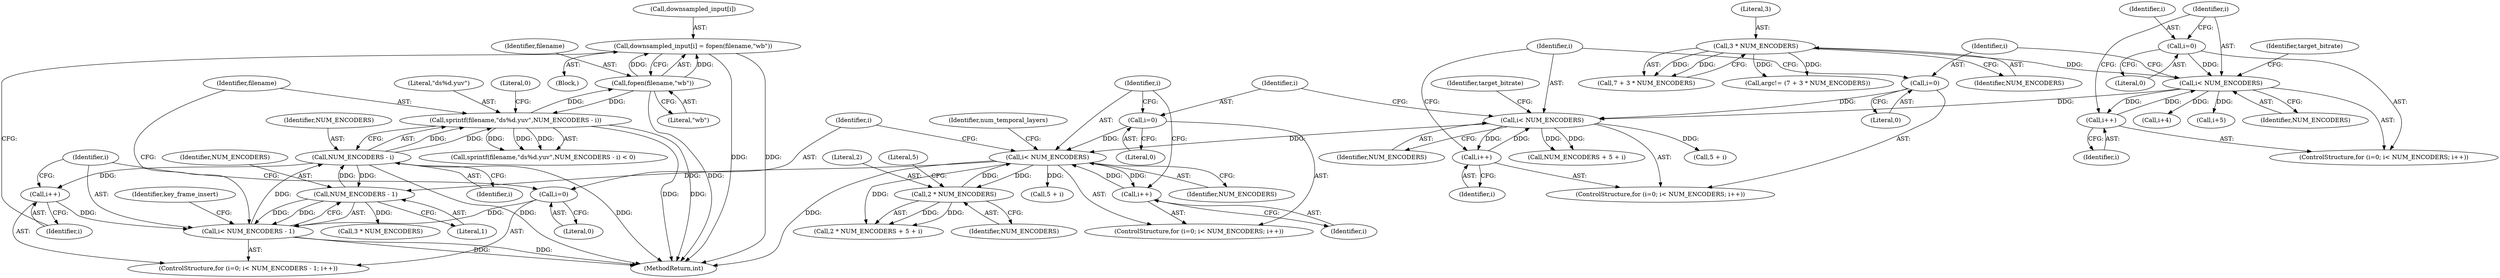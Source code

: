 digraph "0_Android_5a9753fca56f0eeb9f61e342b2fccffc364f9426_22@API" {
"1000429" [label="(Call,downsampled_input[i] = fopen(filename,\"wb\"))"];
"1000433" [label="(Call,fopen(filename,\"wb\"))"];
"1000419" [label="(Call,sprintf(filename,\"ds%d.yuv\",NUM_ENCODERS - i))"];
"1000422" [label="(Call,NUM_ENCODERS - i)"];
"1000411" [label="(Call,NUM_ENCODERS - 1)"];
"1000368" [label="(Call,i< NUM_ENCODERS)"];
"1000365" [label="(Call,i=0)"];
"1000371" [label="(Call,i++)"];
"1000382" [label="(Call,2 * NUM_ENCODERS)"];
"1000344" [label="(Call,i< NUM_ENCODERS)"];
"1000347" [label="(Call,i++)"];
"1000341" [label="(Call,i=0)"];
"1000302" [label="(Call,i< NUM_ENCODERS)"];
"1000305" [label="(Call,i++)"];
"1000299" [label="(Call,i=0)"];
"1000228" [label="(Call,3 * NUM_ENCODERS)"];
"1000409" [label="(Call,i< NUM_ENCODERS - 1)"];
"1000406" [label="(Call,i=0)"];
"1000414" [label="(Call,i++)"];
"1000408" [label="(Literal,0)"];
"1000405" [label="(ControlStructure,for (i=0; i< NUM_ENCODERS - 1; i++))"];
"1000337" [label="(Call,i+4)"];
"1000422" [label="(Call,NUM_ENCODERS - i)"];
"1000368" [label="(Call,i< NUM_ENCODERS)"];
"1000329" [label="(Call,i+5)"];
"1000359" [label="(Call,5 + i)"];
"1000420" [label="(Identifier,filename)"];
"1000386" [label="(Literal,5)"];
"1000226" [label="(Call,7 + 3 * NUM_ENCODERS)"];
"1000411" [label="(Call,NUM_ENCODERS - 1)"];
"1000342" [label="(Identifier,i)"];
"1000410" [label="(Identifier,i)"];
"1000344" [label="(Call,i< NUM_ENCODERS)"];
"1000340" [label="(ControlStructure,for (i=0; i< NUM_ENCODERS; i++))"];
"1000414" [label="(Call,i++)"];
"1000229" [label="(Literal,3)"];
"1000434" [label="(Identifier,filename)"];
"1000311" [label="(Identifier,target_bitrate)"];
"1000303" [label="(Identifier,i)"];
"1000383" [label="(Literal,2)"];
"1000437" [label="(Identifier,key_frame_insert)"];
"1000421" [label="(Literal,\"ds%d.yuv\")"];
"1000419" [label="(Call,sprintf(filename,\"ds%d.yuv\",NUM_ENCODERS - i))"];
"1000412" [label="(Identifier,NUM_ENCODERS)"];
"1000298" [label="(ControlStructure,for (i=0; i< NUM_ENCODERS; i++))"];
"1000433" [label="(Call,fopen(filename,\"wb\"))"];
"1000407" [label="(Identifier,i)"];
"1000224" [label="(Call,argc!= (7 + 3 * NUM_ENCODERS))"];
"1000367" [label="(Literal,0)"];
"1000435" [label="(Literal,\"wb\")"];
"1000369" [label="(Identifier,i)"];
"1000306" [label="(Identifier,i)"];
"1000305" [label="(Call,i++)"];
"1000341" [label="(Call,i=0)"];
"1000423" [label="(Identifier,NUM_ENCODERS)"];
"1000346" [label="(Identifier,NUM_ENCODERS)"];
"1000381" [label="(Call,2 * NUM_ENCODERS + 5 + i)"];
"1000409" [label="(Call,i< NUM_ENCODERS - 1)"];
"1000416" [label="(Block,)"];
"1001731" [label="(MethodReturn,int)"];
"1000301" [label="(Literal,0)"];
"1000376" [label="(Identifier,num_temporal_layers)"];
"1000304" [label="(Identifier,NUM_ENCODERS)"];
"1000418" [label="(Call,sprintf(filename,\"ds%d.yuv\",NUM_ENCODERS - i) < 0)"];
"1000429" [label="(Call,downsampled_input[i] = fopen(filename,\"wb\"))"];
"1000364" [label="(ControlStructure,for (i=0; i< NUM_ENCODERS; i++))"];
"1000352" [label="(Identifier,target_bitrate)"];
"1000442" [label="(Call,3 * NUM_ENCODERS)"];
"1000348" [label="(Identifier,i)"];
"1000343" [label="(Literal,0)"];
"1000415" [label="(Identifier,i)"];
"1000424" [label="(Identifier,i)"];
"1000384" [label="(Identifier,NUM_ENCODERS)"];
"1000345" [label="(Identifier,i)"];
"1000302" [label="(Call,i< NUM_ENCODERS)"];
"1000357" [label="(Call,NUM_ENCODERS + 5 + i)"];
"1000300" [label="(Identifier,i)"];
"1000370" [label="(Identifier,NUM_ENCODERS)"];
"1000382" [label="(Call,2 * NUM_ENCODERS)"];
"1000385" [label="(Call,5 + i)"];
"1000299" [label="(Call,i=0)"];
"1000425" [label="(Literal,0)"];
"1000347" [label="(Call,i++)"];
"1000413" [label="(Literal,1)"];
"1000366" [label="(Identifier,i)"];
"1000230" [label="(Identifier,NUM_ENCODERS)"];
"1000365" [label="(Call,i=0)"];
"1000406" [label="(Call,i=0)"];
"1000372" [label="(Identifier,i)"];
"1000371" [label="(Call,i++)"];
"1000430" [label="(Call,downsampled_input[i])"];
"1000228" [label="(Call,3 * NUM_ENCODERS)"];
"1000429" -> "1000416"  [label="AST: "];
"1000429" -> "1000433"  [label="CFG: "];
"1000430" -> "1000429"  [label="AST: "];
"1000433" -> "1000429"  [label="AST: "];
"1000415" -> "1000429"  [label="CFG: "];
"1000429" -> "1001731"  [label="DDG: "];
"1000429" -> "1001731"  [label="DDG: "];
"1000433" -> "1000429"  [label="DDG: "];
"1000433" -> "1000429"  [label="DDG: "];
"1000433" -> "1000435"  [label="CFG: "];
"1000434" -> "1000433"  [label="AST: "];
"1000435" -> "1000433"  [label="AST: "];
"1000433" -> "1001731"  [label="DDG: "];
"1000433" -> "1000419"  [label="DDG: "];
"1000419" -> "1000433"  [label="DDG: "];
"1000419" -> "1000418"  [label="AST: "];
"1000419" -> "1000422"  [label="CFG: "];
"1000420" -> "1000419"  [label="AST: "];
"1000421" -> "1000419"  [label="AST: "];
"1000422" -> "1000419"  [label="AST: "];
"1000425" -> "1000419"  [label="CFG: "];
"1000419" -> "1001731"  [label="DDG: "];
"1000419" -> "1001731"  [label="DDG: "];
"1000419" -> "1000418"  [label="DDG: "];
"1000419" -> "1000418"  [label="DDG: "];
"1000419" -> "1000418"  [label="DDG: "];
"1000422" -> "1000419"  [label="DDG: "];
"1000422" -> "1000419"  [label="DDG: "];
"1000422" -> "1000424"  [label="CFG: "];
"1000423" -> "1000422"  [label="AST: "];
"1000424" -> "1000422"  [label="AST: "];
"1000422" -> "1001731"  [label="DDG: "];
"1000422" -> "1001731"  [label="DDG: "];
"1000422" -> "1000411"  [label="DDG: "];
"1000422" -> "1000414"  [label="DDG: "];
"1000411" -> "1000422"  [label="DDG: "];
"1000409" -> "1000422"  [label="DDG: "];
"1000411" -> "1000409"  [label="AST: "];
"1000411" -> "1000413"  [label="CFG: "];
"1000412" -> "1000411"  [label="AST: "];
"1000413" -> "1000411"  [label="AST: "];
"1000409" -> "1000411"  [label="CFG: "];
"1000411" -> "1000409"  [label="DDG: "];
"1000411" -> "1000409"  [label="DDG: "];
"1000368" -> "1000411"  [label="DDG: "];
"1000411" -> "1000442"  [label="DDG: "];
"1000368" -> "1000364"  [label="AST: "];
"1000368" -> "1000370"  [label="CFG: "];
"1000369" -> "1000368"  [label="AST: "];
"1000370" -> "1000368"  [label="AST: "];
"1000376" -> "1000368"  [label="CFG: "];
"1000407" -> "1000368"  [label="CFG: "];
"1000368" -> "1001731"  [label="DDG: "];
"1000365" -> "1000368"  [label="DDG: "];
"1000371" -> "1000368"  [label="DDG: "];
"1000382" -> "1000368"  [label="DDG: "];
"1000344" -> "1000368"  [label="DDG: "];
"1000368" -> "1000371"  [label="DDG: "];
"1000368" -> "1000382"  [label="DDG: "];
"1000368" -> "1000381"  [label="DDG: "];
"1000368" -> "1000385"  [label="DDG: "];
"1000365" -> "1000364"  [label="AST: "];
"1000365" -> "1000367"  [label="CFG: "];
"1000366" -> "1000365"  [label="AST: "];
"1000367" -> "1000365"  [label="AST: "];
"1000369" -> "1000365"  [label="CFG: "];
"1000371" -> "1000364"  [label="AST: "];
"1000371" -> "1000372"  [label="CFG: "];
"1000372" -> "1000371"  [label="AST: "];
"1000369" -> "1000371"  [label="CFG: "];
"1000382" -> "1000381"  [label="AST: "];
"1000382" -> "1000384"  [label="CFG: "];
"1000383" -> "1000382"  [label="AST: "];
"1000384" -> "1000382"  [label="AST: "];
"1000386" -> "1000382"  [label="CFG: "];
"1000382" -> "1000381"  [label="DDG: "];
"1000382" -> "1000381"  [label="DDG: "];
"1000344" -> "1000340"  [label="AST: "];
"1000344" -> "1000346"  [label="CFG: "];
"1000345" -> "1000344"  [label="AST: "];
"1000346" -> "1000344"  [label="AST: "];
"1000352" -> "1000344"  [label="CFG: "];
"1000366" -> "1000344"  [label="CFG: "];
"1000347" -> "1000344"  [label="DDG: "];
"1000341" -> "1000344"  [label="DDG: "];
"1000302" -> "1000344"  [label="DDG: "];
"1000344" -> "1000347"  [label="DDG: "];
"1000344" -> "1000357"  [label="DDG: "];
"1000344" -> "1000357"  [label="DDG: "];
"1000344" -> "1000359"  [label="DDG: "];
"1000347" -> "1000340"  [label="AST: "];
"1000347" -> "1000348"  [label="CFG: "];
"1000348" -> "1000347"  [label="AST: "];
"1000345" -> "1000347"  [label="CFG: "];
"1000341" -> "1000340"  [label="AST: "];
"1000341" -> "1000343"  [label="CFG: "];
"1000342" -> "1000341"  [label="AST: "];
"1000343" -> "1000341"  [label="AST: "];
"1000345" -> "1000341"  [label="CFG: "];
"1000302" -> "1000298"  [label="AST: "];
"1000302" -> "1000304"  [label="CFG: "];
"1000303" -> "1000302"  [label="AST: "];
"1000304" -> "1000302"  [label="AST: "];
"1000311" -> "1000302"  [label="CFG: "];
"1000342" -> "1000302"  [label="CFG: "];
"1000305" -> "1000302"  [label="DDG: "];
"1000299" -> "1000302"  [label="DDG: "];
"1000228" -> "1000302"  [label="DDG: "];
"1000302" -> "1000305"  [label="DDG: "];
"1000302" -> "1000329"  [label="DDG: "];
"1000302" -> "1000337"  [label="DDG: "];
"1000305" -> "1000298"  [label="AST: "];
"1000305" -> "1000306"  [label="CFG: "];
"1000306" -> "1000305"  [label="AST: "];
"1000303" -> "1000305"  [label="CFG: "];
"1000299" -> "1000298"  [label="AST: "];
"1000299" -> "1000301"  [label="CFG: "];
"1000300" -> "1000299"  [label="AST: "];
"1000301" -> "1000299"  [label="AST: "];
"1000303" -> "1000299"  [label="CFG: "];
"1000228" -> "1000226"  [label="AST: "];
"1000228" -> "1000230"  [label="CFG: "];
"1000229" -> "1000228"  [label="AST: "];
"1000230" -> "1000228"  [label="AST: "];
"1000226" -> "1000228"  [label="CFG: "];
"1000228" -> "1000224"  [label="DDG: "];
"1000228" -> "1000224"  [label="DDG: "];
"1000228" -> "1000226"  [label="DDG: "];
"1000228" -> "1000226"  [label="DDG: "];
"1000409" -> "1000405"  [label="AST: "];
"1000410" -> "1000409"  [label="AST: "];
"1000420" -> "1000409"  [label="CFG: "];
"1000437" -> "1000409"  [label="CFG: "];
"1000409" -> "1001731"  [label="DDG: "];
"1000409" -> "1001731"  [label="DDG: "];
"1000406" -> "1000409"  [label="DDG: "];
"1000414" -> "1000409"  [label="DDG: "];
"1000406" -> "1000405"  [label="AST: "];
"1000406" -> "1000408"  [label="CFG: "];
"1000407" -> "1000406"  [label="AST: "];
"1000408" -> "1000406"  [label="AST: "];
"1000410" -> "1000406"  [label="CFG: "];
"1000414" -> "1000405"  [label="AST: "];
"1000414" -> "1000415"  [label="CFG: "];
"1000415" -> "1000414"  [label="AST: "];
"1000410" -> "1000414"  [label="CFG: "];
}
